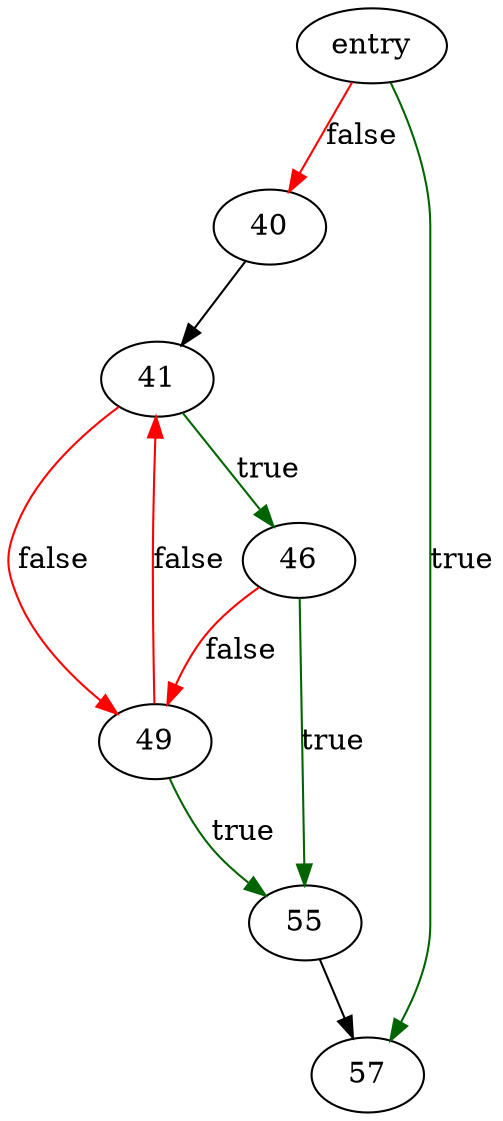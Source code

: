 digraph "dtoastr" {
	// Node definitions.
	5 [label=entry];
	40;
	41;
	46;
	49;
	55;
	57;

	// Edge definitions.
	5 -> 40 [
		color=red
		label=false
	];
	5 -> 57 [
		color=darkgreen
		label=true
	];
	40 -> 41;
	41 -> 46 [
		color=darkgreen
		label=true
	];
	41 -> 49 [
		color=red
		label=false
	];
	46 -> 49 [
		color=red
		label=false
	];
	46 -> 55 [
		color=darkgreen
		label=true
	];
	49 -> 41 [
		color=red
		label=false
	];
	49 -> 55 [
		color=darkgreen
		label=true
	];
	55 -> 57;
}